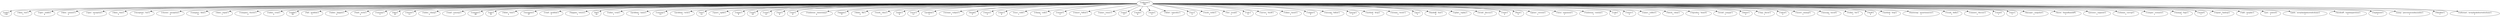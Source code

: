 strict digraph  {
	"['unknown']
561" -> "['node']
130";
	"['unknown']
561" -> "['data', 'test']
1";
	"['unknown']
561" -> "['oper', 'stable']
4";
	"['unknown']
561" -> "['data', 'connect']
2";
	"['unknown']
561" -> "['oper', 'exception']
1";
	"['unknown']
561" -> "['data', 'time']
3";
	"['unknown']
561" -> "['exception', 'test']
1";
	"['unknown']
561" -> "['cluster', 'exception']
2";
	"['unknown']
561" -> "['compact', 'data']
6";
	"['unknown']
561" -> "['data', 'repair']
1";
	"['unknown']
561" -> "['compact', 'cluster']
2";
	"['unknown']
561" -> "['index', 'creat']
2";
	"['unknown']
561" -> "['stable']
50";
	"['unknown']
561" -> "['fail', 'problem']
1";
	"['unknown']
561" -> "['index', 'happen']
2";
	"['unknown']
561" -> "['load', 'write']
2";
	"['unknown']
561" -> "['consequ']
3";
	"['unknown']
561" -> "['data']
23";
	"['unknown']
561" -> "['cluster']
11";
	"['unknown']
561" -> "['index', 'chang']
2";
	"['unknown']
561" -> "['read', 'consequ']
1";
	"['unknown']
561" -> "['compact']
26";
	"['unknown']
561" -> "['oper']
21";
	"['unknown']
561" -> "['delet', 'time']
2";
	"['unknown']
561" -> "['exception']
27";
	"['unknown']
561" -> "['read', 'problem']
1";
	"['unknown']
561" -> "['happen', 'return']
1";
	"['unknown']
561" -> "['fail']
16";
	"['unknown']
561" -> "['index', 'creat']
1";
	"['unknown']
561" -> "['problem', 'name']
2";
	"['unknown']
561" -> "['consequ']
13";
	"['unknown']
561" -> "['problem', 'write']
1";
	"['unknown']
561" -> "['test']
12";
	"['unknown']
561" -> "['queri', 'updat']
1";
	"['unknown']
561" -> "['repair']
9";
	"['unknown']
561" -> "['read']
16";
	"['unknown']
561" -> "['creat']
13";
	"['unknown']
561" -> "['time']
8";
	"['unknown']
561" -> "['start']
6";
	"['unknown']
561" -> "['tombston', 'timestamp']
2";
	"['unknown']
561" -> "['happen']
4";
	"['unknown']
561" -> "['delet', 'file']
2";
	"['unknown']
561" -> "['work', 'class']
1";
	"['unknown']
561" -> "['index']
8";
	"['unknown']
561" -> "['error']
11";
	"['unknown']
561" -> "['problem']
2";
	"['unknown']
561" -> "['stream', 'subject']
1";
	"['unknown']
561" -> "['break']
5";
	"['unknown']
561" -> "['return']
3";
	"['unknown']
561" -> "['class']
4";
	"['unknown']
561" -> "['issu', 'code']
1";
	"['unknown']
561" -> "['chang', 'code']
1";
	"['unknown']
561" -> "['restart']
3";
	"['unknown']
561" -> "['remov', 'follow']
1";
	"['unknown']
561" -> "['name', 'remov']
1";
	"['unknown']
561" -> "['rang']
3";
	"['unknown']
561" -> "['cache']
6";
	"['unknown']
561" -> "['write']
5";
	"['unknown']
561" -> "['delet', 'reproduc']
1";
	"['unknown']
561" -> "['issu']
2";
	"['unknown']
561" -> "['work', 'order']
1";
	"['unknown']
561" -> "['list', 'trunk']
1";
	"['unknown']
561" -> "['valu']
3";
	"['unknown']
561" -> "['server', 'thrift']
1";
	"['unknown']
561" -> "['token', 'insert']
1";
	"['unknown']
561" -> "['subject']
2";
	"['unknown']
561" -> "['messag', 'follow']
1";
	"['unknown']
561" -> "['gossip']
3";
	"['unknown']
561" -> "['method', 'drop']
1";
	"['unknown']
561" -> "['stream', 'receiv']
1";
	"['unknown']
561" -> "['give']
3";
	"['unknown']
561" -> "['handoff', 'hint']
2";
	"['unknown']
561" -> "['updat', 'replay']
1";
	"['unknown']
561" -> "['avoid', 'discuss']
1";
	"['unknown']
561" -> "['state']
2";
	"['unknown']
561" -> "['flush']
2";
	"['unknown']
561" -> "['gener', 'version']
1";
	"['unknown']
561" -> "['miss', 'argument']
1";
	"['unknown']
561" -> "['tombston', 'contain']
1";
	"['unknown']
561" -> "['code']
1";
	"['unknown']
561" -> "['remov']
2";
	"['unknown']
561" -> "['name', 'collect']
1";
	"['unknown']
561" -> "['batch', 'clean']
1";
	"['unknown']
561" -> "['reproduc', 'board']
1";
	"['unknown']
561" -> "['avoid', 'compar']
1";
	"['unknown']
561" -> "['detect']
2";
	"['unknown']
561" -> "['ring', 'throw']
1";
	"['unknown']
561" -> "['calcul']
2";
	"['unknown']
561" -> "['insert', 'exampl']
1";
	"['unknown']
561" -> "['messag', 'encod']
1";
	"['unknown']
561" -> "['ticket', 'iter']
1";
	"['unknown']
561" -> "['thrift']
2";
	"['unknown']
561" -> "['method', 'loop']
1";
	"['unknown']
561" -> "['bootstrap', 'assertionerror']
1";
	"['unknown']
561" -> "['trunk', 'defin']
1";
	"['unknown']
561" -> "['connect', 'discuss']
1";
	"['unknown']
561" -> "['serial']
1";
	"['unknown']
561" -> "['miss']
1";
	"['unknown']
561" -> "['keyspac', 'snapshot']
1";
	"['unknown']
561" -> "['know', 'hintedhandoff']
1";
	"['unknown']
561" -> "['process', 'segment']
1";
	"['unknown']
561" -> "['schema', 'corrupt']
1";
	"['unknown']
561" -> "['compar', 'scenario']
1";
	"['unknown']
561" -> "['exampl', 'logic']
1";
	"['unknown']
561" -> "['includ']
1";
	"['unknown']
561" -> "['repeat', 'hadoop']
1";
	"['unknown']
561" -> "['tabl', 'misplac']
1";
	"['unknown']
561" -> "['put', 'control']
1";
	"['unknown']
561" -> "['path', 'arraybackedsortedcolumn']
1";
	"['unknown']
561" -> "['bytebuff', 'randompartition']
1";
	"['unknown']
561" -> "['implement']
1";
	"['unknown']
561" -> "['jump', 'perrowsecondaryindex']
1";
	"['unknown']
561" -> "['blacklist']
1";
	"['unknown']
561" -> "['noformat', 'arraybackedsortedcolumn']
1";
}
